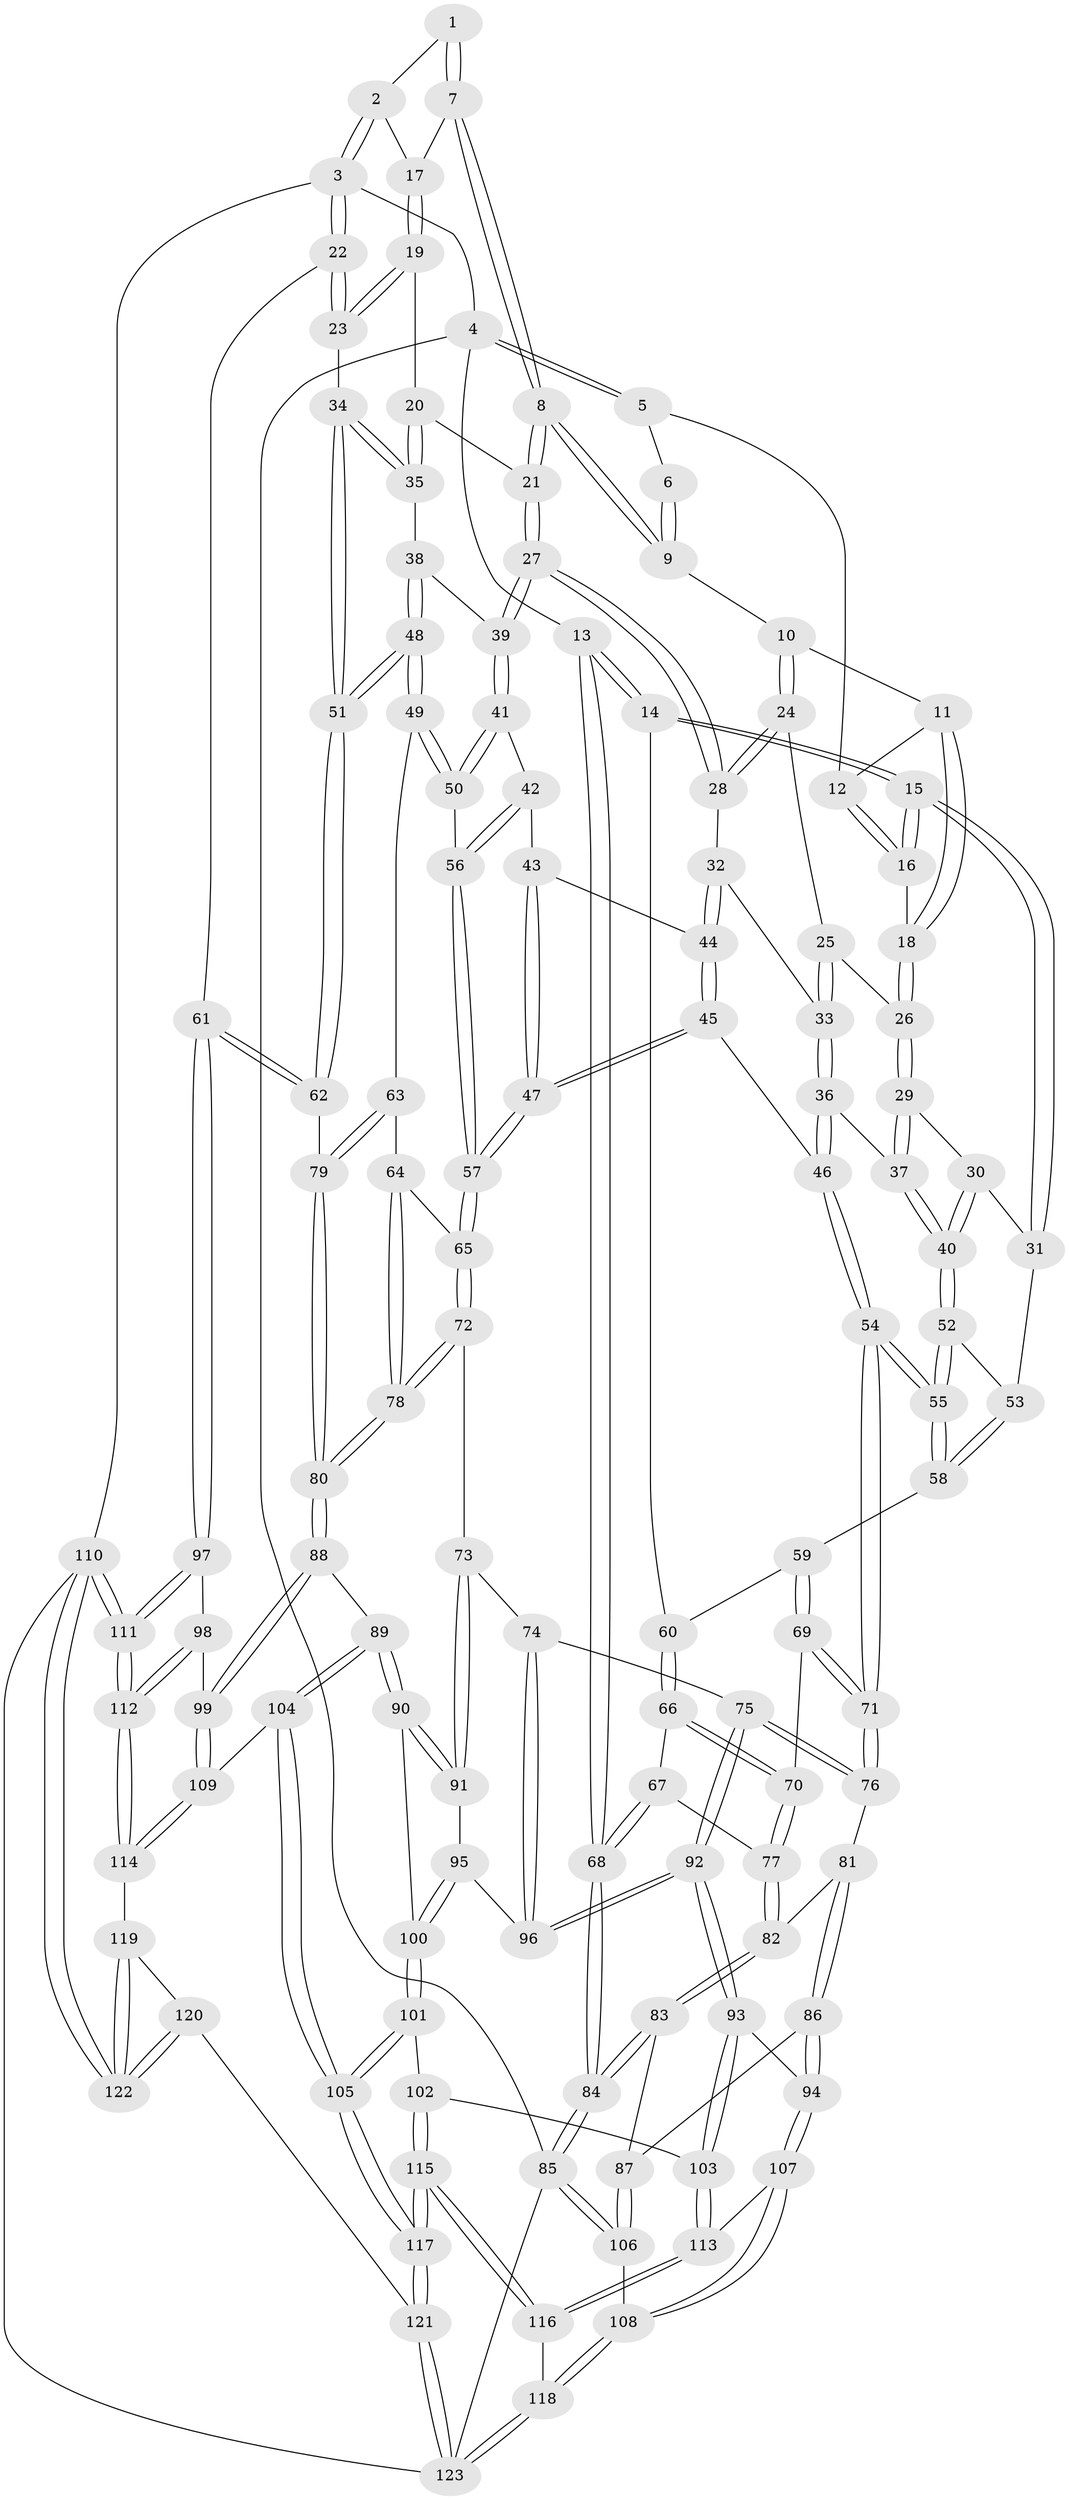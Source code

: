 // coarse degree distribution, {4: 0.3023255813953488, 5: 0.46511627906976744, 3: 0.08139534883720931, 6: 0.11627906976744186, 8: 0.023255813953488372, 7: 0.011627906976744186}
// Generated by graph-tools (version 1.1) at 2025/06/03/04/25 22:06:26]
// undirected, 123 vertices, 304 edges
graph export_dot {
graph [start="1"]
  node [color=gray90,style=filled];
  1 [pos="+0.7571232380285017+0"];
  2 [pos="+1+0"];
  3 [pos="+1+0"];
  4 [pos="+0+0"];
  5 [pos="+0.28714860992851765+0"];
  6 [pos="+0.5518825427180691+0"];
  7 [pos="+0.7291856112629339+0.07850352325663165"];
  8 [pos="+0.6861947023675742+0.11097653074611717"];
  9 [pos="+0.5776908795306281+0"];
  10 [pos="+0.5017478746495547+0.10282310294527465"];
  11 [pos="+0.3099603606335704+0"];
  12 [pos="+0.2870573621388691+0"];
  13 [pos="+0+0.18311302131713528"];
  14 [pos="+0.030648724102509406+0.19522152380084526"];
  15 [pos="+0.04687728676766099+0.1919796468130783"];
  16 [pos="+0.12340748103955561+0.12303937478504724"];
  17 [pos="+0.8876865512816432+0.023624468548337833"];
  18 [pos="+0.30927976546529745+0.07678690821325482"];
  19 [pos="+0.8909286446564606+0.11998357123410683"];
  20 [pos="+0.8562294429158546+0.1438711730337753"];
  21 [pos="+0.6866370325415626+0.1261428164146506"];
  22 [pos="+1+0.20020282367589592"];
  23 [pos="+0.9557020607851732+0.19835538922595605"];
  24 [pos="+0.49345105380897547+0.1302196223632201"];
  25 [pos="+0.3806699672778418+0.11836339538963354"];
  26 [pos="+0.317781766161576+0.10709326997987392"];
  27 [pos="+0.6820595210264783+0.15077967294740577"];
  28 [pos="+0.5026617954121658+0.16031953003535412"];
  29 [pos="+0.3172699585506176+0.1096151225009574"];
  30 [pos="+0.2868253657394695+0.15179640581648754"];
  31 [pos="+0.18572366234740847+0.21973262709080607"];
  32 [pos="+0.5018386501933737+0.16720592044486762"];
  33 [pos="+0.4380466845271839+0.21960850625091974"];
  34 [pos="+0.9017761557464152+0.29011014473485924"];
  35 [pos="+0.8224677382777847+0.18883703984260486"];
  36 [pos="+0.4136958223611401+0.24342719896791973"];
  37 [pos="+0.388847985891648+0.23596366647121722"];
  38 [pos="+0.7626229018042257+0.23032062958587665"];
  39 [pos="+0.6889993575925945+0.19465109268566738"];
  40 [pos="+0.3097928104272586+0.2822869454312809"];
  41 [pos="+0.6724870746657247+0.2168466173533803"];
  42 [pos="+0.6337293542797102+0.2534679188036956"];
  43 [pos="+0.5721281630497204+0.24551004969186502"];
  44 [pos="+0.5426061051611206+0.23804894877948013"];
  45 [pos="+0.47266744328348925+0.3480937003057858"];
  46 [pos="+0.4583182455073961+0.34983429372811636"];
  47 [pos="+0.5517262241515877+0.3776483250971189"];
  48 [pos="+0.8425292651978061+0.379692651571914"];
  49 [pos="+0.8073324001541552+0.3891859420251552"];
  50 [pos="+0.7196272820147717+0.32858594297942767"];
  51 [pos="+0.865955240312285+0.3843571612254053"];
  52 [pos="+0.2980758854171149+0.2999714460121168"];
  53 [pos="+0.23889824188157036+0.28934073778442554"];
  54 [pos="+0.36639222989684667+0.4346089894405199"];
  55 [pos="+0.34229559388719355+0.391096700315433"];
  56 [pos="+0.6310276303728588+0.3169546567585042"];
  57 [pos="+0.6009131863637214+0.400896191868847"];
  58 [pos="+0.20232103365355403+0.3458623087816067"];
  59 [pos="+0.18193493461319915+0.37086741516946203"];
  60 [pos="+0.16729656963907324+0.36928015744865156"];
  61 [pos="+1+0.5441343900704445"];
  62 [pos="+0.9364947127536251+0.4489926820618757"];
  63 [pos="+0.785841376707577+0.40094587431117146"];
  64 [pos="+0.7501948433217184+0.4132901914802684"];
  65 [pos="+0.604902115251818+0.4084323648771887"];
  66 [pos="+0.10031393174335299+0.42135372124690673"];
  67 [pos="+0.09722920670863058+0.42350369291537726"];
  68 [pos="+0+0.39503373876986264"];
  69 [pos="+0.23634105568368227+0.44189957347668934"];
  70 [pos="+0.2213407296535821+0.4497394145246517"];
  71 [pos="+0.353452612281242+0.4791703464056616"];
  72 [pos="+0.5779367407292405+0.5343883336210586"];
  73 [pos="+0.561137598943901+0.5433404495545372"];
  74 [pos="+0.39869416637176613+0.5311185536395343"];
  75 [pos="+0.3645462728230856+0.5138559486531832"];
  76 [pos="+0.3597099630532392+0.5065223823266517"];
  77 [pos="+0.14754727468205742+0.49311693697711045"];
  78 [pos="+0.676962850405656+0.5747633593593341"];
  79 [pos="+0.7392570012254426+0.6262806936146248"];
  80 [pos="+0.7365468952384295+0.6296316342371129"];
  81 [pos="+0.21799746444096632+0.5631269034545373"];
  82 [pos="+0.14002455887272322+0.528033684109236"];
  83 [pos="+0.07178558550693376+0.579651904528402"];
  84 [pos="+0+0.5249103762905247"];
  85 [pos="+0+0.7933172944555339"];
  86 [pos="+0.16864904431826402+0.6963633270270722"];
  87 [pos="+0.1616246614329671+0.6958964735425865"];
  88 [pos="+0.740614096917589+0.6484760013743367"];
  89 [pos="+0.6276701156388699+0.742444665725083"];
  90 [pos="+0.6031485628270451+0.7265902414768294"];
  91 [pos="+0.5545101687229995+0.6159105830698515"];
  92 [pos="+0.29188980153131827+0.7023056951508451"];
  93 [pos="+0.2702881752919958+0.7316380655306427"];
  94 [pos="+0.18278410790034927+0.702967093281849"];
  95 [pos="+0.46619025295385563+0.7088347435374646"];
  96 [pos="+0.45212191267680557+0.6929820177960101"];
  97 [pos="+1+0.5456086400573654"];
  98 [pos="+1+0.6308863653384149"];
  99 [pos="+0.8509486051359223+0.7339826952513285"];
  100 [pos="+0.470713750010165+0.724710006494733"];
  101 [pos="+0.4608747968505928+0.7556037243380292"];
  102 [pos="+0.2975739083372688+0.7770464113470446"];
  103 [pos="+0.28506437028713133+0.767998701742938"];
  104 [pos="+0.6263284549128393+0.8251228304618501"];
  105 [pos="+0.5341264420001849+1"];
  106 [pos="+0+0.8187027915042565"];
  107 [pos="+0.15577170002611734+0.8623026698411732"];
  108 [pos="+0.08684573261853318+0.8863245814861226"];
  109 [pos="+0.8447728961189486+0.7984134362040236"];
  110 [pos="+1+1"];
  111 [pos="+1+1"];
  112 [pos="+0.9520469255388286+0.909210345833951"];
  113 [pos="+0.22031035070415017+0.8555293261566334"];
  114 [pos="+0.8569620295952286+0.8507063289484619"];
  115 [pos="+0.44707579538470255+1"];
  116 [pos="+0.23709234694414147+0.9133104137967292"];
  117 [pos="+0.5243984198490657+1"];
  118 [pos="+0.13412606544561848+1"];
  119 [pos="+0.8326362091415513+0.8766089404625741"];
  120 [pos="+0.5347709903487599+1"];
  121 [pos="+0.5266753237668205+1"];
  122 [pos="+0.8985561403128042+1"];
  123 [pos="+0.14755367074740822+1"];
  1 -- 2;
  1 -- 7;
  1 -- 7;
  2 -- 3;
  2 -- 3;
  2 -- 17;
  3 -- 4;
  3 -- 22;
  3 -- 22;
  3 -- 110;
  4 -- 5;
  4 -- 5;
  4 -- 13;
  4 -- 85;
  5 -- 6;
  5 -- 12;
  6 -- 9;
  6 -- 9;
  7 -- 8;
  7 -- 8;
  7 -- 17;
  8 -- 9;
  8 -- 9;
  8 -- 21;
  8 -- 21;
  9 -- 10;
  10 -- 11;
  10 -- 24;
  10 -- 24;
  11 -- 12;
  11 -- 18;
  11 -- 18;
  12 -- 16;
  12 -- 16;
  13 -- 14;
  13 -- 14;
  13 -- 68;
  13 -- 68;
  14 -- 15;
  14 -- 15;
  14 -- 60;
  15 -- 16;
  15 -- 16;
  15 -- 31;
  15 -- 31;
  16 -- 18;
  17 -- 19;
  17 -- 19;
  18 -- 26;
  18 -- 26;
  19 -- 20;
  19 -- 23;
  19 -- 23;
  20 -- 21;
  20 -- 35;
  20 -- 35;
  21 -- 27;
  21 -- 27;
  22 -- 23;
  22 -- 23;
  22 -- 61;
  23 -- 34;
  24 -- 25;
  24 -- 28;
  24 -- 28;
  25 -- 26;
  25 -- 33;
  25 -- 33;
  26 -- 29;
  26 -- 29;
  27 -- 28;
  27 -- 28;
  27 -- 39;
  27 -- 39;
  28 -- 32;
  29 -- 30;
  29 -- 37;
  29 -- 37;
  30 -- 31;
  30 -- 40;
  30 -- 40;
  31 -- 53;
  32 -- 33;
  32 -- 44;
  32 -- 44;
  33 -- 36;
  33 -- 36;
  34 -- 35;
  34 -- 35;
  34 -- 51;
  34 -- 51;
  35 -- 38;
  36 -- 37;
  36 -- 46;
  36 -- 46;
  37 -- 40;
  37 -- 40;
  38 -- 39;
  38 -- 48;
  38 -- 48;
  39 -- 41;
  39 -- 41;
  40 -- 52;
  40 -- 52;
  41 -- 42;
  41 -- 50;
  41 -- 50;
  42 -- 43;
  42 -- 56;
  42 -- 56;
  43 -- 44;
  43 -- 47;
  43 -- 47;
  44 -- 45;
  44 -- 45;
  45 -- 46;
  45 -- 47;
  45 -- 47;
  46 -- 54;
  46 -- 54;
  47 -- 57;
  47 -- 57;
  48 -- 49;
  48 -- 49;
  48 -- 51;
  48 -- 51;
  49 -- 50;
  49 -- 50;
  49 -- 63;
  50 -- 56;
  51 -- 62;
  51 -- 62;
  52 -- 53;
  52 -- 55;
  52 -- 55;
  53 -- 58;
  53 -- 58;
  54 -- 55;
  54 -- 55;
  54 -- 71;
  54 -- 71;
  55 -- 58;
  55 -- 58;
  56 -- 57;
  56 -- 57;
  57 -- 65;
  57 -- 65;
  58 -- 59;
  59 -- 60;
  59 -- 69;
  59 -- 69;
  60 -- 66;
  60 -- 66;
  61 -- 62;
  61 -- 62;
  61 -- 97;
  61 -- 97;
  62 -- 79;
  63 -- 64;
  63 -- 79;
  63 -- 79;
  64 -- 65;
  64 -- 78;
  64 -- 78;
  65 -- 72;
  65 -- 72;
  66 -- 67;
  66 -- 70;
  66 -- 70;
  67 -- 68;
  67 -- 68;
  67 -- 77;
  68 -- 84;
  68 -- 84;
  69 -- 70;
  69 -- 71;
  69 -- 71;
  70 -- 77;
  70 -- 77;
  71 -- 76;
  71 -- 76;
  72 -- 73;
  72 -- 78;
  72 -- 78;
  73 -- 74;
  73 -- 91;
  73 -- 91;
  74 -- 75;
  74 -- 96;
  74 -- 96;
  75 -- 76;
  75 -- 76;
  75 -- 92;
  75 -- 92;
  76 -- 81;
  77 -- 82;
  77 -- 82;
  78 -- 80;
  78 -- 80;
  79 -- 80;
  79 -- 80;
  80 -- 88;
  80 -- 88;
  81 -- 82;
  81 -- 86;
  81 -- 86;
  82 -- 83;
  82 -- 83;
  83 -- 84;
  83 -- 84;
  83 -- 87;
  84 -- 85;
  84 -- 85;
  85 -- 106;
  85 -- 106;
  85 -- 123;
  86 -- 87;
  86 -- 94;
  86 -- 94;
  87 -- 106;
  87 -- 106;
  88 -- 89;
  88 -- 99;
  88 -- 99;
  89 -- 90;
  89 -- 90;
  89 -- 104;
  89 -- 104;
  90 -- 91;
  90 -- 91;
  90 -- 100;
  91 -- 95;
  92 -- 93;
  92 -- 93;
  92 -- 96;
  92 -- 96;
  93 -- 94;
  93 -- 103;
  93 -- 103;
  94 -- 107;
  94 -- 107;
  95 -- 96;
  95 -- 100;
  95 -- 100;
  97 -- 98;
  97 -- 111;
  97 -- 111;
  98 -- 99;
  98 -- 112;
  98 -- 112;
  99 -- 109;
  99 -- 109;
  100 -- 101;
  100 -- 101;
  101 -- 102;
  101 -- 105;
  101 -- 105;
  102 -- 103;
  102 -- 115;
  102 -- 115;
  103 -- 113;
  103 -- 113;
  104 -- 105;
  104 -- 105;
  104 -- 109;
  105 -- 117;
  105 -- 117;
  106 -- 108;
  107 -- 108;
  107 -- 108;
  107 -- 113;
  108 -- 118;
  108 -- 118;
  109 -- 114;
  109 -- 114;
  110 -- 111;
  110 -- 111;
  110 -- 122;
  110 -- 122;
  110 -- 123;
  111 -- 112;
  111 -- 112;
  112 -- 114;
  112 -- 114;
  113 -- 116;
  113 -- 116;
  114 -- 119;
  115 -- 116;
  115 -- 116;
  115 -- 117;
  115 -- 117;
  116 -- 118;
  117 -- 121;
  117 -- 121;
  118 -- 123;
  118 -- 123;
  119 -- 120;
  119 -- 122;
  119 -- 122;
  120 -- 121;
  120 -- 122;
  120 -- 122;
  121 -- 123;
  121 -- 123;
}
